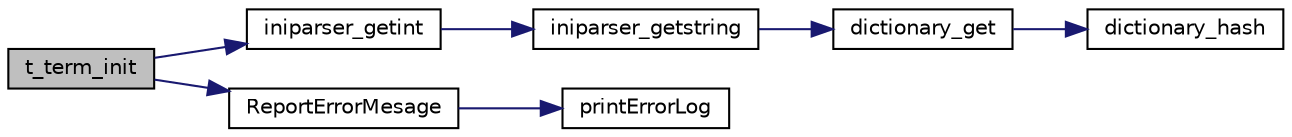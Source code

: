 digraph "t_term_init"
{
  edge [fontname="Helvetica",fontsize="10",labelfontname="Helvetica",labelfontsize="10"];
  node [fontname="Helvetica",fontsize="10",shape=record];
  rankdir="LR";
  Node1 [label="t_term_init",height=0.2,width=0.4,color="black", fillcolor="grey75", style="filled", fontcolor="black"];
  Node1 -> Node2 [color="midnightblue",fontsize="10",style="solid",fontname="Helvetica"];
  Node2 [label="iniparser_getint",height=0.2,width=0.4,color="black", fillcolor="white", style="filled",URL="$iniparser_8c.html#a694eb1110f4200db8648820a0bb405fa",tooltip="Get the string associated to a key, convert to an int. "];
  Node2 -> Node3 [color="midnightblue",fontsize="10",style="solid",fontname="Helvetica"];
  Node3 [label="iniparser_getstring",height=0.2,width=0.4,color="black", fillcolor="white", style="filled",URL="$iniparser_8c.html#a7894f8480e1f254d4a1b4a31bdc51b46",tooltip="Get the string associated to a key. "];
  Node3 -> Node4 [color="midnightblue",fontsize="10",style="solid",fontname="Helvetica"];
  Node4 [label="dictionary_get",height=0.2,width=0.4,color="black", fillcolor="white", style="filled",URL="$dictionary_8c.html#a967311464f457bcb8150ce981ef3c6dd",tooltip="Get a value from a dictionary. "];
  Node4 -> Node5 [color="midnightblue",fontsize="10",style="solid",fontname="Helvetica"];
  Node5 [label="dictionary_hash",height=0.2,width=0.4,color="black", fillcolor="white", style="filled",URL="$dictionary_8c.html#a7c1ef0a729e668d1e8d6a7e774feaf2e",tooltip="Compute the hash key for a string. "];
  Node1 -> Node6 [color="midnightblue",fontsize="10",style="solid",fontname="Helvetica"];
  Node6 [label="ReportErrorMesage",height=0.2,width=0.4,color="black", fillcolor="white", style="filled",URL="$log_8c.html#a77b29ce4dcc3e3670bc20d4448f03123",tooltip="Report from Error message to stderr and to log file. "];
  Node6 -> Node7 [color="midnightblue",fontsize="10",style="solid",fontname="Helvetica"];
  Node7 [label="printErrorLog",height=0.2,width=0.4,color="black", fillcolor="white", style="filled",URL="$log_8c.html#aedaf8d67bc16ed5663479b8ecc63478b",tooltip="print error message to to log file "];
}
